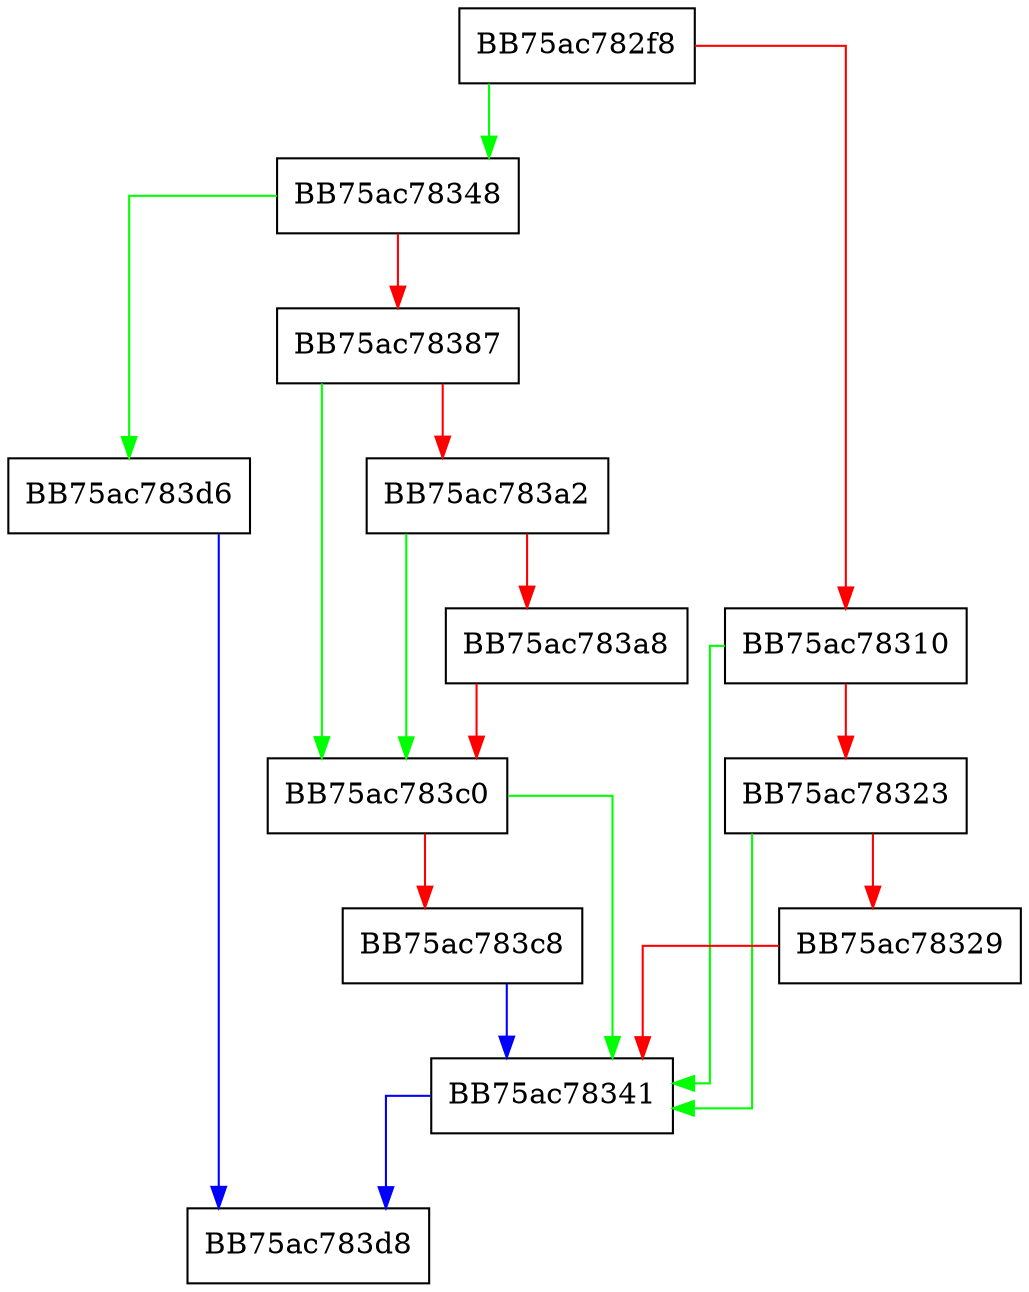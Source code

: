 digraph TriggerSystemReboot {
  node [shape="box"];
  graph [splines=ortho];
  BB75ac782f8 -> BB75ac78348 [color="green"];
  BB75ac782f8 -> BB75ac78310 [color="red"];
  BB75ac78310 -> BB75ac78341 [color="green"];
  BB75ac78310 -> BB75ac78323 [color="red"];
  BB75ac78323 -> BB75ac78341 [color="green"];
  BB75ac78323 -> BB75ac78329 [color="red"];
  BB75ac78329 -> BB75ac78341 [color="red"];
  BB75ac78341 -> BB75ac783d8 [color="blue"];
  BB75ac78348 -> BB75ac783d6 [color="green"];
  BB75ac78348 -> BB75ac78387 [color="red"];
  BB75ac78387 -> BB75ac783c0 [color="green"];
  BB75ac78387 -> BB75ac783a2 [color="red"];
  BB75ac783a2 -> BB75ac783c0 [color="green"];
  BB75ac783a2 -> BB75ac783a8 [color="red"];
  BB75ac783a8 -> BB75ac783c0 [color="red"];
  BB75ac783c0 -> BB75ac78341 [color="green"];
  BB75ac783c0 -> BB75ac783c8 [color="red"];
  BB75ac783c8 -> BB75ac78341 [color="blue"];
  BB75ac783d6 -> BB75ac783d8 [color="blue"];
}